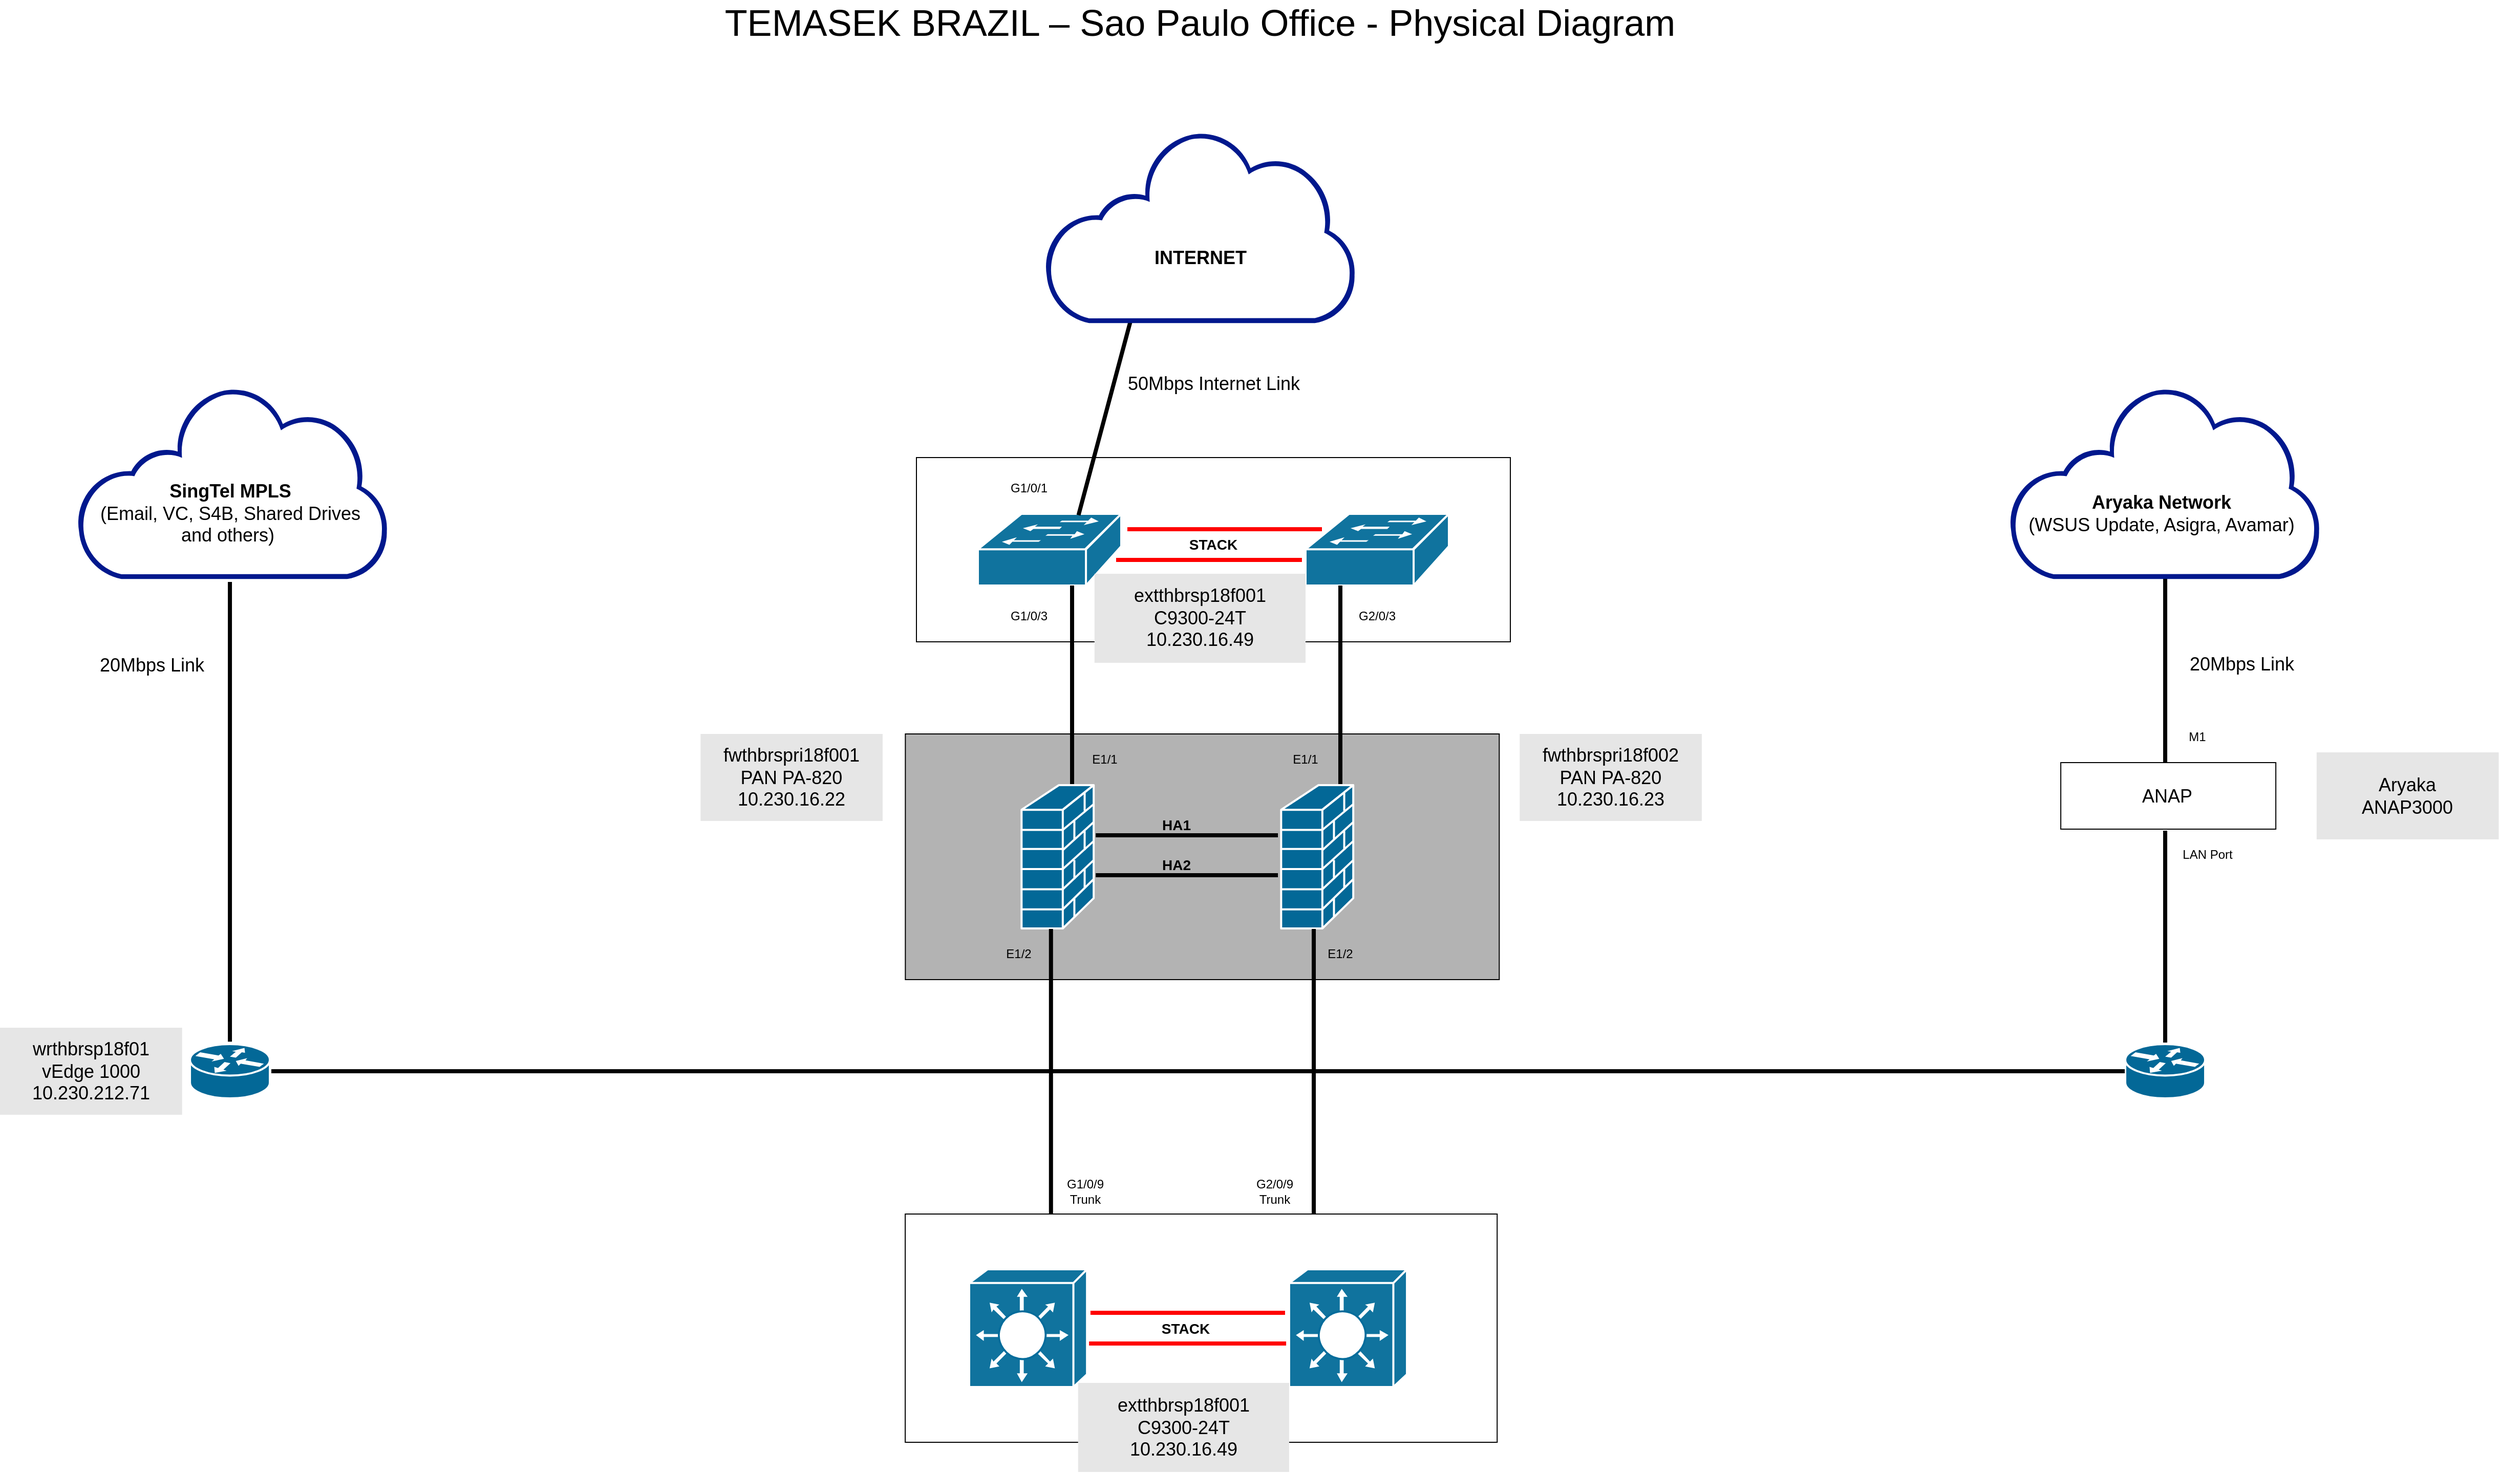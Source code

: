 <mxfile version="21.3.7" type="github">
  <diagram name="Page-1" id="c37626ed-c26b-45fb-9056-f9ebc6bb27b6">
    <mxGraphModel dx="4997" dy="2079" grid="1" gridSize="10" guides="1" tooltips="1" connect="1" arrows="1" fold="1" page="1" pageScale="1" pageWidth="1100" pageHeight="850" background="none" math="0" shadow="0">
      <root>
        <mxCell id="0" />
        <mxCell id="1" style="" parent="0" />
        <mxCell id="vTYYTcCQBsunpqbKioIv-38" value="" style="whiteSpace=wrap;html=1;" vertex="1" parent="1">
          <mxGeometry x="847.57" y="-92.0" width="210" height="65" as="geometry" />
        </mxCell>
        <mxCell id="zVsSm3GNM5P4r3RZKPwx-50" value="" style="whiteSpace=wrap;html=1;fillColor=#B3B3B3;" parent="1" vertex="1">
          <mxGeometry x="-280.83" y="-120" width="580" height="240" as="geometry" />
        </mxCell>
        <mxCell id="zVsSm3GNM5P4r3RZKPwx-32" value="" style="whiteSpace=wrap;html=1;" parent="1" vertex="1">
          <mxGeometry x="-270" y="-390" width="580" height="180" as="geometry" />
        </mxCell>
        <mxCell id="zVsSm3GNM5P4r3RZKPwx-3" value="" style="shape=mxgraph.cisco.switches.workgroup_switch;html=1;dashed=0;fillColor=#10739E;strokeColor=#ffffff;strokeWidth=2;verticalLabelPosition=bottom;verticalAlign=top;fontFamily=Helvetica;fontSize=36;fontColor=#FFB366" parent="1" vertex="1">
          <mxGeometry x="-210" y="-335" width="140" height="70" as="geometry" />
        </mxCell>
        <mxCell id="zVsSm3GNM5P4r3RZKPwx-8" value="" style="shape=mxgraph.cisco.security.firewall;html=1;pointerEvents=1;dashed=0;fillColor=#036897;strokeColor=#ffffff;strokeWidth=2;verticalLabelPosition=bottom;verticalAlign=top;align=center;outlineConnect=0;" parent="1" vertex="1">
          <mxGeometry x="-167.34" y="-70" width="70.43" height="140" as="geometry" />
        </mxCell>
        <mxCell id="zVsSm3GNM5P4r3RZKPwx-12" value="G1/0/1" style="text;strokeColor=none;align=center;fillColor=none;html=1;verticalAlign=middle;whiteSpace=wrap;rounded=0;" parent="1" vertex="1">
          <mxGeometry x="-190" y="-375" width="60" height="30" as="geometry" />
        </mxCell>
        <mxCell id="zVsSm3GNM5P4r3RZKPwx-13" value="G1/0/3" style="text;strokeColor=none;align=center;fillColor=none;html=1;verticalAlign=middle;whiteSpace=wrap;rounded=0;" parent="1" vertex="1">
          <mxGeometry x="-190" y="-250" width="60" height="30" as="geometry" />
        </mxCell>
        <mxCell id="zVsSm3GNM5P4r3RZKPwx-19" value="G2/0/3" style="text;strokeColor=none;align=center;fillColor=none;html=1;verticalAlign=middle;whiteSpace=wrap;rounded=0;" parent="1" vertex="1">
          <mxGeometry x="150" y="-250" width="60" height="30" as="geometry" />
        </mxCell>
        <mxCell id="zVsSm3GNM5P4r3RZKPwx-24" value="" style="line;html=1;strokeColor=#FF0000;fillColor=#FF0000;" parent="1" vertex="1">
          <mxGeometry x="-75" y="-295" width="181.45" height="10" as="geometry" />
        </mxCell>
        <mxCell id="zVsSm3GNM5P4r3RZKPwx-26" value="" style="shape=mxgraph.cisco.switches.workgroup_switch;html=1;dashed=0;fillColor=#10739E;strokeColor=#ffffff;strokeWidth=2;verticalLabelPosition=bottom;verticalAlign=top;fontFamily=Helvetica;fontSize=36;fontColor=#FFB366" parent="1" vertex="1">
          <mxGeometry x="110" y="-335" width="140" height="70" as="geometry" />
        </mxCell>
        <mxCell id="zVsSm3GNM5P4r3RZKPwx-27" value="" style="line;html=1;strokeColor=#FF0000;fillColor=#FF0000;" parent="1" vertex="1">
          <mxGeometry x="-64" y="-325" width="190" height="10" as="geometry" />
        </mxCell>
        <mxCell id="zVsSm3GNM5P4r3RZKPwx-28" value="&lt;b&gt;&lt;font style=&quot;font-size: 14px;&quot;&gt;STACK&lt;/font&gt;&lt;/b&gt;" style="text;strokeColor=none;align=center;fillColor=none;html=1;verticalAlign=middle;whiteSpace=wrap;rounded=0;" parent="1" vertex="1">
          <mxGeometry x="-10" y="-320" width="60" height="30" as="geometry" />
        </mxCell>
        <mxCell id="zVsSm3GNM5P4r3RZKPwx-29" value="&lt;font style=&quot;font-size: 36px;&quot;&gt;TEMASEK BRAZIL – Sao Paulo Office - Physical Diagram&lt;/font&gt;" style="text;strokeColor=none;align=center;fillColor=none;html=1;verticalAlign=middle;whiteSpace=wrap;rounded=0;" parent="1" vertex="1">
          <mxGeometry x="-498.05" y="-830" width="1010" height="30" as="geometry" />
        </mxCell>
        <mxCell id="zVsSm3GNM5P4r3RZKPwx-46" value="" style="line;html=1;strokeColor=#000000;fillColor=#FF0000;rotation=-75;" parent="1" vertex="1">
          <mxGeometry x="-185.08" y="-434.34" width="197.91" height="10" as="geometry" />
        </mxCell>
        <mxCell id="zVsSm3GNM5P4r3RZKPwx-42" value="" style="line;html=1;strokeColor=#000000;fillColor=#FF0000;rotation=-90;" parent="1" vertex="1">
          <mxGeometry x="46" y="-172" width="196" height="10" as="geometry" />
        </mxCell>
        <mxCell id="zVsSm3GNM5P4r3RZKPwx-43" value="&lt;font style=&quot;font-size: 18px;&quot;&gt;extthbrsp18f001&lt;br&gt;C9300-24T&lt;br&gt;10.230.16.49&lt;/font&gt;" style="text;strokeColor=none;align=center;fillColor=#E6E6E6;html=1;verticalAlign=middle;whiteSpace=wrap;rounded=0;" parent="1" vertex="1">
          <mxGeometry x="-96.11" y="-276.5" width="206.11" height="87" as="geometry" />
        </mxCell>
        <mxCell id="zVsSm3GNM5P4r3RZKPwx-52" value="" style="shape=mxgraph.cisco.security.firewall;html=1;pointerEvents=1;dashed=0;fillColor=#036897;strokeColor=#ffffff;strokeWidth=2;verticalLabelPosition=bottom;verticalAlign=top;align=center;outlineConnect=0;" parent="1" vertex="1">
          <mxGeometry x="86.17" y="-70" width="70.43" height="140" as="geometry" />
        </mxCell>
        <mxCell id="zVsSm3GNM5P4r3RZKPwx-53" value="" style="line;html=1;strokeColor=#000000;fillColor=#FF0000;rotation=-90;" parent="1" vertex="1">
          <mxGeometry x="-215" y="-173" width="194" height="10" as="geometry" />
        </mxCell>
        <mxCell id="zVsSm3GNM5P4r3RZKPwx-55" value="&lt;font style=&quot;font-size: 18px;&quot;&gt;fwthbrspri18f002&lt;br&gt;PAN PA-820&lt;br&gt;10.230.16.23&lt;/font&gt;" style="text;strokeColor=none;align=center;fillColor=#E6E6E6;html=1;verticalAlign=middle;whiteSpace=wrap;rounded=0;" parent="1" vertex="1">
          <mxGeometry x="319.17" y="-120" width="177.83" height="85" as="geometry" />
        </mxCell>
        <mxCell id="zVsSm3GNM5P4r3RZKPwx-56" value="&lt;font style=&quot;font-size: 18px;&quot;&gt;fwthbrspri18f001&lt;br&gt;PAN PA-820&lt;br&gt;10.230.16.22&lt;/font&gt;" style="text;strokeColor=none;align=center;fillColor=#E6E6E6;html=1;verticalAlign=middle;whiteSpace=wrap;rounded=0;" parent="1" vertex="1">
          <mxGeometry x="-480.83" y="-120" width="177.83" height="85" as="geometry" />
        </mxCell>
        <mxCell id="vTYYTcCQBsunpqbKioIv-1" value="&lt;font style=&quot;font-size: 18px;&quot;&gt;50Mbps Internet Link&lt;/font&gt;" style="text;strokeColor=none;align=center;fillColor=none;html=1;verticalAlign=middle;whiteSpace=wrap;rounded=0;" vertex="1" parent="1">
          <mxGeometry x="-78.41" y="-477" width="197.17" height="30" as="geometry" />
        </mxCell>
        <mxCell id="vTYYTcCQBsunpqbKioIv-4" value="E1/1" style="text;strokeColor=none;align=center;fillColor=none;html=1;verticalAlign=middle;whiteSpace=wrap;rounded=0;" vertex="1" parent="1">
          <mxGeometry x="-116.12" y="-110" width="60" height="30" as="geometry" />
        </mxCell>
        <mxCell id="vTYYTcCQBsunpqbKioIv-5" value="E1/2" style="text;strokeColor=none;align=center;fillColor=none;html=1;verticalAlign=middle;whiteSpace=wrap;rounded=0;" vertex="1" parent="1">
          <mxGeometry x="-200" y="80" width="60" height="30" as="geometry" />
        </mxCell>
        <mxCell id="vTYYTcCQBsunpqbKioIv-8" value="E1/1" style="text;strokeColor=none;align=center;fillColor=none;html=1;verticalAlign=middle;whiteSpace=wrap;rounded=0;" vertex="1" parent="1">
          <mxGeometry x="80.0" y="-110" width="60" height="30" as="geometry" />
        </mxCell>
        <mxCell id="vTYYTcCQBsunpqbKioIv-9" value="E1/2" style="text;strokeColor=none;align=center;fillColor=none;html=1;verticalAlign=middle;whiteSpace=wrap;rounded=0;" vertex="1" parent="1">
          <mxGeometry x="114.0" y="80" width="60" height="30" as="geometry" />
        </mxCell>
        <mxCell id="vTYYTcCQBsunpqbKioIv-10" value="" style="line;html=1;strokeColor=#000000;fillColor=#FF0000;rotation=-180;" vertex="1" parent="1">
          <mxGeometry x="-94.91" y="-26" width="177.92" height="10" as="geometry" />
        </mxCell>
        <mxCell id="vTYYTcCQBsunpqbKioIv-11" value="" style="line;html=1;strokeColor=#000000;fillColor=#FF0000;rotation=-180;" vertex="1" parent="1">
          <mxGeometry x="-94.91" y="13" width="177.92" height="10" as="geometry" />
        </mxCell>
        <mxCell id="vTYYTcCQBsunpqbKioIv-12" value="&lt;b&gt;&lt;font style=&quot;font-size: 14px;&quot;&gt;HA1&lt;/font&gt;&lt;/b&gt;" style="text;strokeColor=none;align=center;fillColor=none;html=1;verticalAlign=middle;whiteSpace=wrap;rounded=0;" vertex="1" parent="1">
          <mxGeometry x="-46.41" y="-46" width="60" height="30" as="geometry" />
        </mxCell>
        <mxCell id="vTYYTcCQBsunpqbKioIv-13" value="&lt;b&gt;&lt;font style=&quot;font-size: 14px;&quot;&gt;HA2&lt;/font&gt;&lt;/b&gt;" style="text;strokeColor=none;align=center;fillColor=none;html=1;verticalAlign=middle;whiteSpace=wrap;rounded=0;" vertex="1" parent="1">
          <mxGeometry x="-46.41" y="-7" width="60" height="30" as="geometry" />
        </mxCell>
        <mxCell id="vTYYTcCQBsunpqbKioIv-14" value="&lt;font style=&quot;font-size: 18px;&quot;&gt;&lt;b&gt;INTERNET&lt;/b&gt;&lt;/font&gt;" style="text;strokeColor=none;align=center;fillColor=none;html=1;verticalAlign=middle;whiteSpace=wrap;rounded=0;" vertex="1" parent="1">
          <mxGeometry x="-90.53" y="-600" width="197.17" height="30" as="geometry" />
        </mxCell>
        <mxCell id="vTYYTcCQBsunpqbKioIv-16" value="" style="whiteSpace=wrap;html=1;" vertex="1" parent="1">
          <mxGeometry x="-280.96" y="349" width="578.08" height="223" as="geometry" />
        </mxCell>
        <mxCell id="vTYYTcCQBsunpqbKioIv-17" value="" style="line;html=1;strokeColor=#000000;fillColor=#FF0000;rotation=-90;" vertex="1" parent="1">
          <mxGeometry x="-277.63" y="204.52" width="278.03" height="10" as="geometry" />
        </mxCell>
        <mxCell id="vTYYTcCQBsunpqbKioIv-22" value="" style="shape=mxgraph.cisco.switches.layer_3_switch;html=1;dashed=0;fillColor=#10739E;strokeColor=#ffffff;strokeWidth=2;verticalLabelPosition=bottom;verticalAlign=top;fontFamily=Helvetica;fontSize=36;fontColor=#FFB366" vertex="1" parent="1">
          <mxGeometry x="-218.5" y="403" width="115.08" height="115" as="geometry" />
        </mxCell>
        <mxCell id="vTYYTcCQBsunpqbKioIv-23" value="" style="shape=mxgraph.cisco.switches.layer_3_switch;html=1;dashed=0;fillColor=#10739E;strokeColor=#ffffff;strokeWidth=2;verticalLabelPosition=bottom;verticalAlign=top;fontFamily=Helvetica;fontSize=36;fontColor=#FFB366" vertex="1" parent="1">
          <mxGeometry x="93.96" y="403" width="115.08" height="115" as="geometry" />
        </mxCell>
        <mxCell id="vTYYTcCQBsunpqbKioIv-24" value="" style="line;html=1;strokeColor=#FF0000;fillColor=#FF0000;" vertex="1" parent="1">
          <mxGeometry x="-101.42" y="470.5" width="192.46" height="10" as="geometry" />
        </mxCell>
        <mxCell id="vTYYTcCQBsunpqbKioIv-25" value="" style="line;html=1;strokeColor=#FF0000;fillColor=#FF0000;" vertex="1" parent="1">
          <mxGeometry x="-100.03" y="440.5" width="190" height="10" as="geometry" />
        </mxCell>
        <mxCell id="vTYYTcCQBsunpqbKioIv-26" value="&lt;b&gt;&lt;font style=&quot;font-size: 14px;&quot;&gt;STACK&lt;/font&gt;&lt;/b&gt;" style="text;strokeColor=none;align=center;fillColor=none;html=1;verticalAlign=middle;whiteSpace=wrap;rounded=0;" vertex="1" parent="1">
          <mxGeometry x="-37.19" y="445.5" width="60" height="30" as="geometry" />
        </mxCell>
        <mxCell id="vTYYTcCQBsunpqbKioIv-27" value="G1/0/9&lt;br&gt;Trunk" style="text;strokeColor=none;align=center;fillColor=none;html=1;verticalAlign=middle;whiteSpace=wrap;rounded=0;" vertex="1" parent="1">
          <mxGeometry x="-135" y="312" width="60" height="30" as="geometry" />
        </mxCell>
        <mxCell id="vTYYTcCQBsunpqbKioIv-29" value="" style="line;html=1;strokeColor=#000000;fillColor=#FF0000;rotation=-90;" vertex="1" parent="1">
          <mxGeometry x="-21" y="204.52" width="278.03" height="10" as="geometry" />
        </mxCell>
        <mxCell id="vTYYTcCQBsunpqbKioIv-30" value="G2/0/9&lt;br&gt;Trunk" style="text;strokeColor=none;align=center;fillColor=none;html=1;verticalAlign=middle;whiteSpace=wrap;rounded=0;" vertex="1" parent="1">
          <mxGeometry x="50" y="312" width="60" height="30" as="geometry" />
        </mxCell>
        <mxCell id="vTYYTcCQBsunpqbKioIv-32" value="&lt;font style=&quot;font-size: 18px;&quot;&gt;extthbrsp18f001&lt;br&gt;C9300-24T&lt;br&gt;10.230.16.49&lt;/font&gt;" style="text;strokeColor=none;align=center;fillColor=#E6E6E6;html=1;verticalAlign=middle;whiteSpace=wrap;rounded=0;" vertex="1" parent="1">
          <mxGeometry x="-112.15" y="514" width="206.11" height="87" as="geometry" />
        </mxCell>
        <mxCell id="vTYYTcCQBsunpqbKioIv-33" value="" style="sketch=0;aspect=fixed;pointerEvents=1;shadow=0;dashed=0;html=1;strokeColor=none;labelPosition=center;verticalLabelPosition=bottom;verticalAlign=top;align=center;fillColor=#00188D;shape=mxgraph.mscae.enterprise.internet_hollow" vertex="1" parent="1">
          <mxGeometry x="796.66" y="-460" width="304.19" height="188.6" as="geometry" />
        </mxCell>
        <mxCell id="vTYYTcCQBsunpqbKioIv-34" value="&lt;font style=&quot;font-size: 18px;&quot;&gt;&lt;b&gt;Aryaka Network&lt;/b&gt;&lt;br&gt;(WSUS Update, Asigra, Avamar)&lt;br&gt;&lt;/font&gt;" style="text;strokeColor=none;align=center;fillColor=none;html=1;verticalAlign=middle;whiteSpace=wrap;rounded=0;" vertex="1" parent="1">
          <mxGeometry x="800.66" y="-350" width="290" height="30" as="geometry" />
        </mxCell>
        <mxCell id="vTYYTcCQBsunpqbKioIv-35" value="" style="sketch=0;aspect=fixed;pointerEvents=1;shadow=0;dashed=0;html=1;strokeColor=none;labelPosition=center;verticalLabelPosition=bottom;verticalAlign=top;align=center;fillColor=#00188D;shape=mxgraph.mscae.enterprise.internet_hollow" vertex="1" parent="1">
          <mxGeometry x="-145.28" y="-710" width="304.19" height="188.6" as="geometry" />
        </mxCell>
        <mxCell id="vTYYTcCQBsunpqbKioIv-37" value="&lt;font style=&quot;font-size: 18px;&quot;&gt;ANAP&lt;/font&gt;" style="text;strokeColor=none;align=center;fillColor=none;html=1;verticalAlign=middle;whiteSpace=wrap;rounded=0;shadow=1;" vertex="1" parent="1">
          <mxGeometry x="853.08" y="-74.5" width="197.17" height="30" as="geometry" />
        </mxCell>
        <mxCell id="vTYYTcCQBsunpqbKioIv-40" value="" style="line;html=1;strokeColor=#000000;fillColor=#FF0000;rotation=-90;" vertex="1" parent="1">
          <mxGeometry x="860" y="-186.91" width="179.06" height="10" as="geometry" />
        </mxCell>
        <mxCell id="vTYYTcCQBsunpqbKioIv-41" value="&lt;font style=&quot;font-size: 18px;&quot;&gt;20Mbps Link&lt;/font&gt;" style="text;strokeColor=none;align=center;fillColor=none;html=1;verticalAlign=middle;whiteSpace=wrap;rounded=0;" vertex="1" parent="1">
          <mxGeometry x="960.57" y="-203.0" width="127.17" height="30" as="geometry" />
        </mxCell>
        <mxCell id="vTYYTcCQBsunpqbKioIv-43" value="M1" style="text;strokeColor=none;align=center;fillColor=none;html=1;verticalAlign=middle;whiteSpace=wrap;rounded=0;" vertex="1" parent="1">
          <mxGeometry x="950.57" y="-132.0" width="60" height="30" as="geometry" />
        </mxCell>
        <mxCell id="vTYYTcCQBsunpqbKioIv-44" value="LAN Port" style="text;strokeColor=none;align=center;fillColor=none;html=1;verticalAlign=middle;whiteSpace=wrap;rounded=0;" vertex="1" parent="1">
          <mxGeometry x="960.57" y="-17.0" width="60" height="30" as="geometry" />
        </mxCell>
        <mxCell id="vTYYTcCQBsunpqbKioIv-45" value="&lt;font style=&quot;font-size: 18px;&quot;&gt;Aryaka &lt;br&gt;ANAP3000&lt;/font&gt;" style="text;strokeColor=none;align=center;fillColor=#E6E6E6;html=1;verticalAlign=middle;whiteSpace=wrap;rounded=0;" vertex="1" parent="1">
          <mxGeometry x="1097.44" y="-102.0" width="177.83" height="85" as="geometry" />
        </mxCell>
        <mxCell id="vTYYTcCQBsunpqbKioIv-47" value="" style="sketch=0;aspect=fixed;pointerEvents=1;shadow=0;dashed=0;html=1;strokeColor=none;labelPosition=center;verticalLabelPosition=bottom;verticalAlign=top;align=center;fillColor=#00188D;shape=mxgraph.mscae.enterprise.internet_hollow" vertex="1" parent="1">
          <mxGeometry x="-1090.34" y="-460" width="304.19" height="188.6" as="geometry" />
        </mxCell>
        <mxCell id="vTYYTcCQBsunpqbKioIv-48" value="&lt;font style=&quot;font-size: 18px;&quot;&gt;&lt;b&gt;SingTel MPLS &lt;/b&gt;&lt;br&gt;(Email, VC, S4B, Shared Drives &lt;br&gt;and others)&amp;nbsp;&lt;br&gt;&lt;/font&gt;" style="text;strokeColor=none;align=center;fillColor=none;html=1;verticalAlign=middle;whiteSpace=wrap;rounded=0;" vertex="1" parent="1">
          <mxGeometry x="-1085.34" y="-350" width="290" height="30" as="geometry" />
        </mxCell>
        <mxCell id="vTYYTcCQBsunpqbKioIv-50" value="" style="line;html=1;strokeColor=#000000;fillColor=#FF0000;rotation=-90;" vertex="1" parent="1">
          <mxGeometry x="-1165" y="-48.91" width="449.06" height="10" as="geometry" />
        </mxCell>
        <mxCell id="vTYYTcCQBsunpqbKioIv-51" value="&lt;font style=&quot;font-size: 18px;&quot;&gt;20Mbps Link&lt;/font&gt;" style="text;strokeColor=none;align=center;fillColor=none;html=1;verticalAlign=middle;whiteSpace=wrap;rounded=0;" vertex="1" parent="1">
          <mxGeometry x="-1080.0" y="-202" width="127.17" height="30" as="geometry" />
        </mxCell>
        <mxCell id="vTYYTcCQBsunpqbKioIv-58" value="" style="shape=mxgraph.cisco.routers.router;html=1;pointerEvents=1;dashed=0;fillColor=#036897;strokeColor=#ffffff;strokeWidth=2;verticalLabelPosition=bottom;verticalAlign=top;align=center;outlineConnect=0;" vertex="1" parent="1">
          <mxGeometry x="-979.47" y="183.02" width="78" height="53" as="geometry" />
        </mxCell>
        <mxCell id="vTYYTcCQBsunpqbKioIv-59" value="" style="shape=mxgraph.cisco.routers.router;html=1;pointerEvents=1;dashed=0;fillColor=#036897;strokeColor=#ffffff;strokeWidth=2;verticalLabelPosition=bottom;verticalAlign=top;align=center;outlineConnect=0;" vertex="1" parent="1">
          <mxGeometry x="910.53" y="183.02" width="78" height="53" as="geometry" />
        </mxCell>
        <mxCell id="vTYYTcCQBsunpqbKioIv-60" value="&lt;font style=&quot;font-size: 18px;&quot;&gt;wrthbrsp18f01&lt;br&gt;vEdge 1000 &lt;br&gt;10.230.212.71&lt;/font&gt;" style="text;strokeColor=none;align=center;fillColor=#E6E6E6;html=1;verticalAlign=middle;whiteSpace=wrap;rounded=0;" vertex="1" parent="1">
          <mxGeometry x="-1165" y="167.02" width="177.83" height="85" as="geometry" />
        </mxCell>
        <mxCell id="vTYYTcCQBsunpqbKioIv-62" value="" style="line;html=1;strokeColor=#000000;fillColor=#FF0000;rotation=0;" vertex="1" parent="1">
          <mxGeometry x="-900" y="204.52" width="1810" height="10" as="geometry" />
        </mxCell>
        <mxCell id="vTYYTcCQBsunpqbKioIv-70" value="" style="line;html=1;strokeColor=#000000;fillColor=#FF0000;rotation=-90;" vertex="1" parent="1">
          <mxGeometry x="846.01" y="73.04" width="207.03" height="10" as="geometry" />
        </mxCell>
      </root>
    </mxGraphModel>
  </diagram>
</mxfile>
